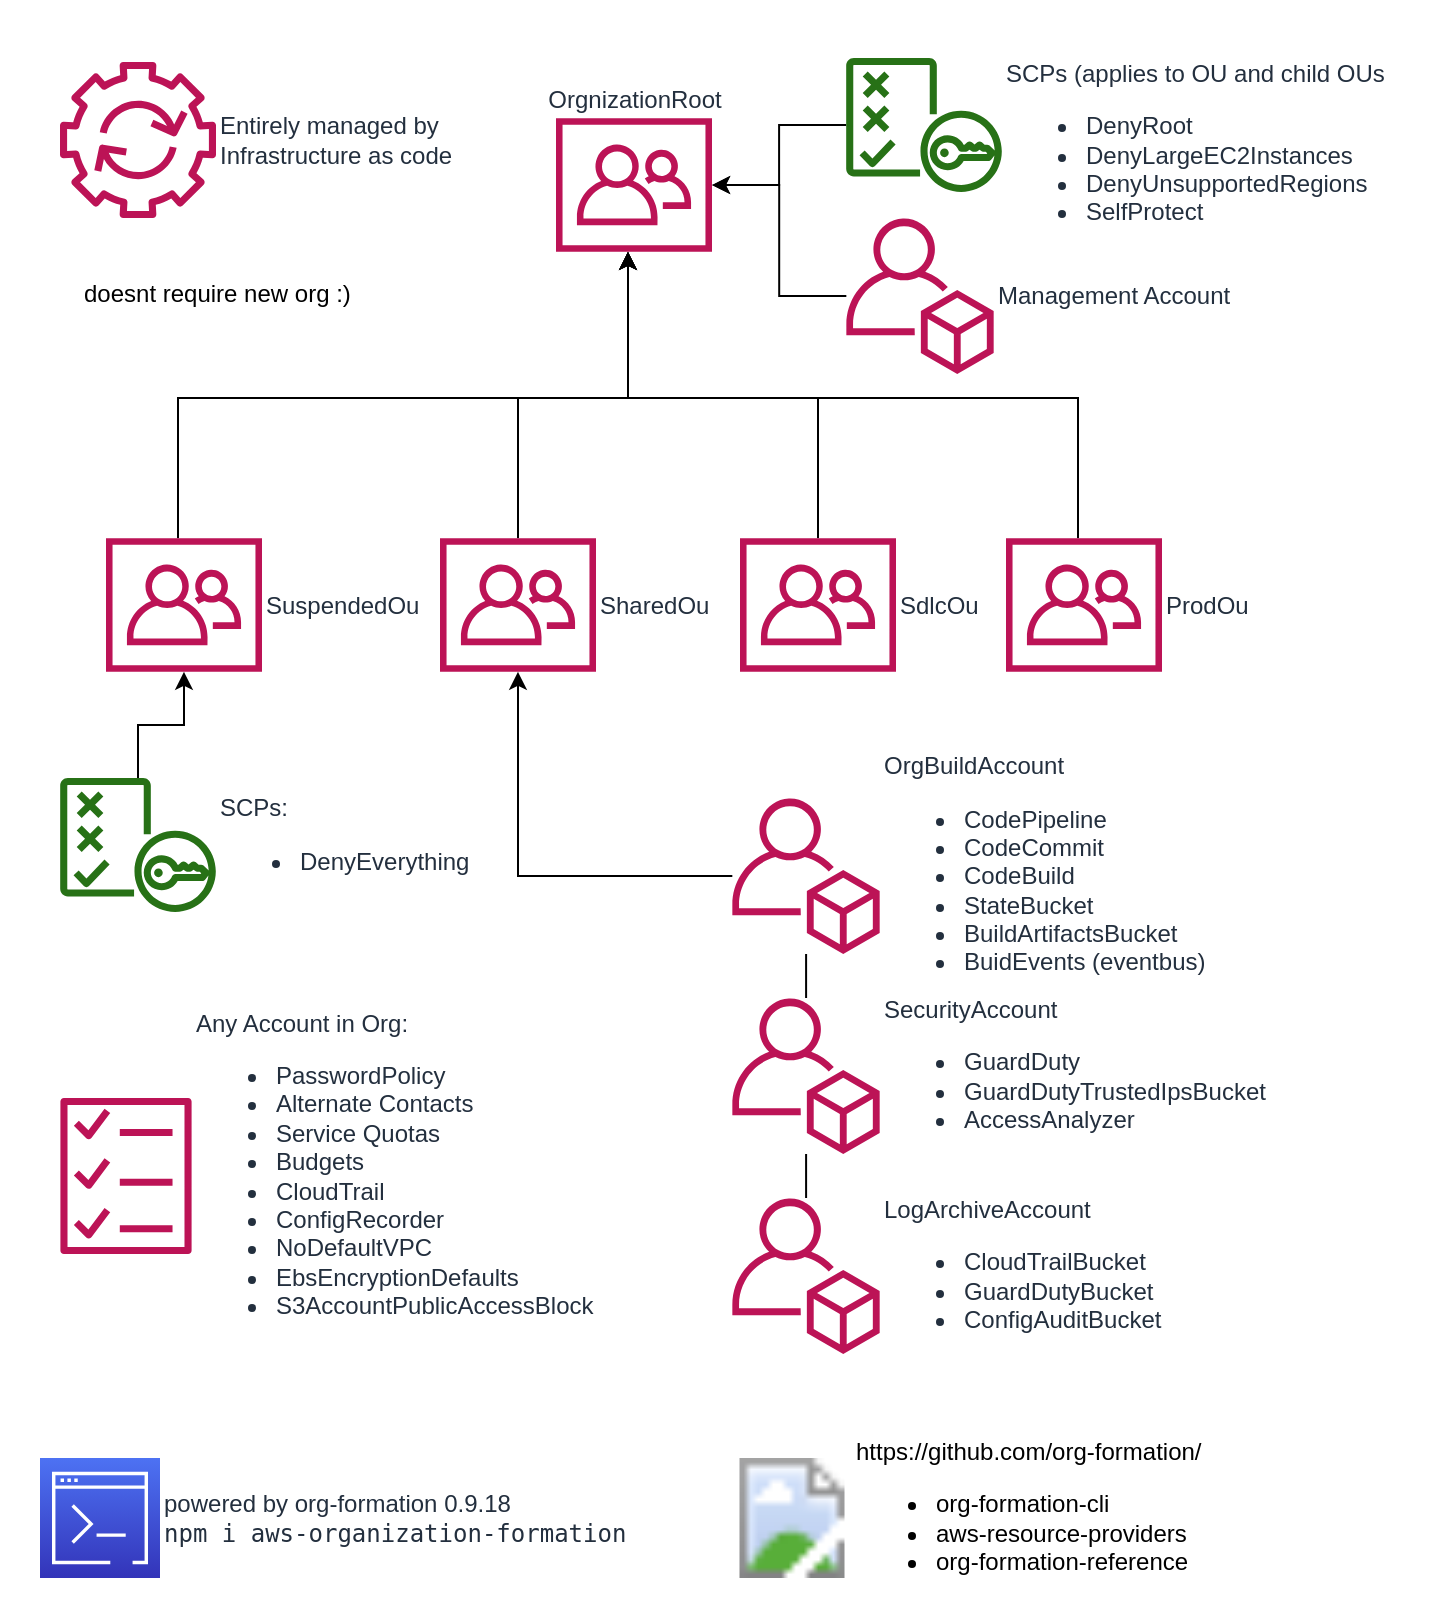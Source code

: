 <mxfile version="12.4.2" type="device" pages="1"><diagram id="go0BJurrN4k5BXgnJoQ6" name="Page-1"><mxGraphModel dx="1106" dy="770" grid="1" gridSize="10" guides="1" tooltips="1" connect="1" arrows="1" fold="1" page="1" pageScale="1" pageWidth="827" pageHeight="1169" math="0" shadow="0"><root><mxCell id="0"/><mxCell id="1" parent="0"/><mxCell id="etCmGPvI7CmzT2WAhlql-39" value="" style="fillColor=none;strokeColor=none;dashed=0;verticalAlign=top;fontStyle=0;fontColor=#232F3D;labelBackgroundColor=#ffffff;" parent="1" vertex="1"><mxGeometry x="60" y="40" width="720" height="800" as="geometry"/></mxCell><mxCell id="etCmGPvI7CmzT2WAhlql-10" style="edgeStyle=orthogonalEdgeStyle;rounded=0;orthogonalLoop=1;jettySize=auto;html=1;" parent="1" source="etCmGPvI7CmzT2WAhlql-1" target="etCmGPvI7CmzT2WAhlql-15" edge="1"><mxGeometry relative="1" as="geometry"><mxPoint x="374" y="168" as="targetPoint"/><Array as="points"><mxPoint x="319" y="230"/><mxPoint x="374" y="230"/></Array></mxGeometry></mxCell><mxCell id="etCmGPvI7CmzT2WAhlql-1" value="&lt;span class=&quot;pl-ent&quot;&gt;SharedOu&lt;/span&gt;" style="outlineConnect=0;fontColor=#232F3E;gradientColor=none;fillColor=#BC1356;strokeColor=none;dashed=0;verticalLabelPosition=middle;verticalAlign=middle;align=left;html=1;fontSize=12;fontStyle=0;aspect=fixed;pointerEvents=1;shape=mxgraph.aws4.organizations_organizational_unit;labelPosition=right;" parent="1" vertex="1"><mxGeometry x="280" y="300" width="78" height="67" as="geometry"/></mxCell><mxCell id="etCmGPvI7CmzT2WAhlql-12" style="edgeStyle=orthogonalEdgeStyle;rounded=0;orthogonalLoop=1;jettySize=auto;html=1;" parent="1" source="etCmGPvI7CmzT2WAhlql-2" target="etCmGPvI7CmzT2WAhlql-15" edge="1"><mxGeometry relative="1" as="geometry"><mxPoint x="374" y="160" as="targetPoint"/><Array as="points"><mxPoint x="469" y="230"/><mxPoint x="374" y="230"/></Array></mxGeometry></mxCell><mxCell id="etCmGPvI7CmzT2WAhlql-2" value="&lt;span class=&quot;pl-ent&quot;&gt;SdlcOu&lt;/span&gt;" style="outlineConnect=0;fontColor=#232F3E;gradientColor=none;fillColor=#BC1356;strokeColor=none;dashed=0;verticalLabelPosition=middle;verticalAlign=middle;align=left;html=1;fontSize=12;fontStyle=0;aspect=fixed;pointerEvents=1;shape=mxgraph.aws4.organizations_organizational_unit;labelPosition=right;" parent="1" vertex="1"><mxGeometry x="430" y="300" width="78" height="67" as="geometry"/></mxCell><mxCell id="etCmGPvI7CmzT2WAhlql-13" style="edgeStyle=orthogonalEdgeStyle;rounded=0;orthogonalLoop=1;jettySize=auto;html=1;" parent="1" source="etCmGPvI7CmzT2WAhlql-3" target="etCmGPvI7CmzT2WAhlql-15" edge="1"><mxGeometry relative="1" as="geometry"><mxPoint x="374" y="168" as="targetPoint"/><Array as="points"><mxPoint x="599" y="230"/><mxPoint x="374" y="230"/></Array></mxGeometry></mxCell><mxCell id="etCmGPvI7CmzT2WAhlql-3" value="&lt;span class=&quot;pl-ent&quot;&gt;ProdOu&lt;/span&gt;" style="outlineConnect=0;fontColor=#232F3E;gradientColor=none;fillColor=#BC1356;strokeColor=none;dashed=0;verticalLabelPosition=middle;verticalAlign=middle;align=left;html=1;fontSize=12;fontStyle=0;aspect=fixed;pointerEvents=1;shape=mxgraph.aws4.organizations_organizational_unit;labelPosition=right;" parent="1" vertex="1"><mxGeometry x="563" y="300" width="78" height="67" as="geometry"/></mxCell><mxCell id="etCmGPvI7CmzT2WAhlql-9" style="edgeStyle=orthogonalEdgeStyle;rounded=0;orthogonalLoop=1;jettySize=auto;html=1;" parent="1" source="etCmGPvI7CmzT2WAhlql-7" target="etCmGPvI7CmzT2WAhlql-15" edge="1"><mxGeometry relative="1" as="geometry"><mxPoint x="374" y="168" as="targetPoint"/><Array as="points"><mxPoint x="149" y="230"/><mxPoint x="374" y="230"/></Array></mxGeometry></mxCell><mxCell id="etCmGPvI7CmzT2WAhlql-7" value="&lt;span class=&quot;pl-ent&quot;&gt;SuspendedOu&lt;br&gt;&lt;/span&gt;" style="outlineConnect=0;fontColor=#232F3E;gradientColor=none;fillColor=#BC1356;strokeColor=none;dashed=0;verticalLabelPosition=middle;verticalAlign=middle;align=left;html=1;fontSize=12;fontStyle=0;aspect=fixed;pointerEvents=1;shape=mxgraph.aws4.organizations_organizational_unit;labelPosition=right;" parent="1" vertex="1"><mxGeometry x="113" y="300" width="78" height="67" as="geometry"/></mxCell><mxCell id="etCmGPvI7CmzT2WAhlql-18" style="edgeStyle=orthogonalEdgeStyle;rounded=0;orthogonalLoop=1;jettySize=auto;html=1;" parent="1" source="etCmGPvI7CmzT2WAhlql-8" target="etCmGPvI7CmzT2WAhlql-15" edge="1"><mxGeometry relative="1" as="geometry"/></mxCell><mxCell id="etCmGPvI7CmzT2WAhlql-8" value="&lt;br&gt;&lt;br&gt;SCPs (applies to OU and child OUs&lt;br&gt;&lt;ul&gt;&lt;li&gt;DenyRoot&lt;/li&gt;&lt;li&gt;DenyLargeEC2Instances&lt;/li&gt;&lt;li&gt;DenyUnsupportedRegions&lt;/li&gt;&lt;li&gt;SelfProtect&lt;/li&gt;&lt;/ul&gt;" style="outlineConnect=0;fontColor=#232F3E;gradientColor=none;fillColor=#277116;strokeColor=none;dashed=0;verticalLabelPosition=middle;verticalAlign=middle;align=left;html=1;fontSize=12;fontStyle=0;aspect=fixed;pointerEvents=1;shape=mxgraph.aws4.policy;labelPosition=right;" parent="1" vertex="1"><mxGeometry x="483" y="60" width="78" height="67" as="geometry"/></mxCell><mxCell id="etCmGPvI7CmzT2WAhlql-24" style="edgeStyle=orthogonalEdgeStyle;rounded=0;orthogonalLoop=1;jettySize=auto;html=1;" parent="1" source="etCmGPvI7CmzT2WAhlql-14" target="etCmGPvI7CmzT2WAhlql-1" edge="1"><mxGeometry relative="1" as="geometry"><Array as="points"><mxPoint x="319" y="469"/></Array></mxGeometry></mxCell><mxCell id="etCmGPvI7CmzT2WAhlql-14" value="&lt;span class=&quot;pl-ent&quot;&gt;OrgBuildAccount&amp;nbsp;&lt;br&gt;&lt;ul&gt;&lt;li&gt;&lt;span class=&quot;pl-ent&quot;&gt;CodePipeline&lt;br&gt;&lt;/span&gt;&lt;/li&gt;&lt;li&gt;&lt;span class=&quot;pl-ent&quot;&gt;CodeCommit&lt;br&gt;&lt;/span&gt;&lt;/li&gt;&lt;li&gt;&lt;span class=&quot;pl-ent&quot;&gt;CodeBuild&lt;br&gt;&lt;/span&gt;&lt;/li&gt;&lt;li&gt;&lt;span class=&quot;pl-ent&quot;&gt;StateBucket&lt;/span&gt;&lt;br&gt;&lt;/li&gt;&lt;li&gt;&lt;span class=&quot;pl-ent&quot;&gt;BuildArtifactsBucket&lt;/span&gt;&lt;br&gt;&lt;/li&gt;&lt;li&gt;&lt;span class=&quot;pl-ent&quot;&gt;BuidEvents (eventbus)&lt;/span&gt;&lt;/li&gt;&lt;/ul&gt;&lt;/span&gt;" style="outlineConnect=0;fontColor=#232F3E;gradientColor=none;fillColor=#BC1356;strokeColor=none;dashed=0;verticalLabelPosition=middle;verticalAlign=middle;align=left;html=1;fontSize=12;fontStyle=0;aspect=fixed;pointerEvents=1;shape=mxgraph.aws4.organizations_account;labelPosition=right;" parent="1" vertex="1"><mxGeometry x="426" y="430" width="74" height="78" as="geometry"/></mxCell><mxCell id="etCmGPvI7CmzT2WAhlql-15" value="&lt;span class=&quot;pl-ent&quot;&gt;OrgnizationRoot&lt;br&gt;&lt;/span&gt;" style="outlineConnect=0;fontColor=#232F3E;gradientColor=none;fillColor=#BC1356;strokeColor=none;dashed=0;verticalLabelPosition=top;verticalAlign=bottom;align=center;html=1;fontSize=12;fontStyle=0;aspect=fixed;pointerEvents=1;shape=mxgraph.aws4.organizations_organizational_unit;labelPosition=center;" parent="1" vertex="1"><mxGeometry x="338" y="90" width="78" height="67" as="geometry"/></mxCell><mxCell id="etCmGPvI7CmzT2WAhlql-17" style="edgeStyle=orthogonalEdgeStyle;rounded=0;orthogonalLoop=1;jettySize=auto;html=1;" parent="1" source="etCmGPvI7CmzT2WAhlql-16" target="etCmGPvI7CmzT2WAhlql-15" edge="1"><mxGeometry relative="1" as="geometry"/></mxCell><mxCell id="etCmGPvI7CmzT2WAhlql-16" value="Management Account" style="outlineConnect=0;fontColor=#232F3E;gradientColor=none;fillColor=#BC1356;strokeColor=none;dashed=0;verticalLabelPosition=middle;verticalAlign=middle;align=left;html=1;fontSize=12;fontStyle=0;aspect=fixed;pointerEvents=1;shape=mxgraph.aws4.organizations_account;labelPosition=right;" parent="1" vertex="1"><mxGeometry x="483" y="140" width="74" height="78" as="geometry"/></mxCell><mxCell id="etCmGPvI7CmzT2WAhlql-26" style="edgeStyle=orthogonalEdgeStyle;rounded=0;orthogonalLoop=1;jettySize=auto;html=1;endArrow=none;endFill=0;" parent="1" source="etCmGPvI7CmzT2WAhlql-22" target="etCmGPvI7CmzT2WAhlql-14" edge="1"><mxGeometry relative="1" as="geometry"/></mxCell><mxCell id="etCmGPvI7CmzT2WAhlql-22" value="SecurityAccount&lt;br&gt;&lt;ul&gt;&lt;li&gt;&lt;span class=&quot;pl-ent&quot;&gt;GuardDuty&lt;/span&gt;&lt;/li&gt;&lt;li&gt;&lt;span class=&quot;pl-ent&quot;&gt;GuardDutyTrustedIpsBucket&lt;br&gt;&lt;/span&gt;&lt;/li&gt;&lt;li&gt;&lt;span class=&quot;pl-ent&quot;&gt;AccessAnalyzer&lt;br&gt;&lt;/span&gt;&lt;/li&gt;&lt;/ul&gt;" style="outlineConnect=0;fontColor=#232F3E;gradientColor=none;fillColor=#BC1356;strokeColor=none;dashed=0;verticalLabelPosition=middle;verticalAlign=middle;align=left;html=1;fontSize=12;fontStyle=0;aspect=fixed;pointerEvents=1;shape=mxgraph.aws4.organizations_account;labelPosition=right;" parent="1" vertex="1"><mxGeometry x="426" y="530" width="74" height="78" as="geometry"/></mxCell><mxCell id="etCmGPvI7CmzT2WAhlql-27" style="edgeStyle=orthogonalEdgeStyle;rounded=0;orthogonalLoop=1;jettySize=auto;html=1;endArrow=none;endFill=0;" parent="1" source="etCmGPvI7CmzT2WAhlql-23" target="etCmGPvI7CmzT2WAhlql-22" edge="1"><mxGeometry relative="1" as="geometry"/></mxCell><mxCell id="etCmGPvI7CmzT2WAhlql-23" value="LogArchiveAccount&lt;br&gt;&lt;ul&gt;&lt;li&gt;&lt;span class=&quot;pl-ent&quot;&gt;CloudTrailBucket&lt;/span&gt;&lt;br&gt;&lt;/li&gt;&lt;li&gt;&lt;span class=&quot;pl-ent&quot;&gt;GuardDutyBucket&lt;br&gt;&lt;/span&gt;&lt;/li&gt;&lt;li&gt;&lt;span class=&quot;pl-ent&quot;&gt;ConfigAuditBucket&lt;br&gt;&lt;/span&gt;&lt;/li&gt;&lt;/ul&gt;" style="outlineConnect=0;fontColor=#232F3E;gradientColor=none;fillColor=#BC1356;strokeColor=none;dashed=0;verticalLabelPosition=middle;verticalAlign=middle;align=left;html=1;fontSize=12;fontStyle=0;aspect=fixed;pointerEvents=1;shape=mxgraph.aws4.organizations_account;labelPosition=right;" parent="1" vertex="1"><mxGeometry x="426" y="630" width="74" height="78" as="geometry"/></mxCell><mxCell id="etCmGPvI7CmzT2WAhlql-29" style="edgeStyle=orthogonalEdgeStyle;rounded=0;orthogonalLoop=1;jettySize=auto;html=1;endArrow=classic;endFill=1;" parent="1" source="etCmGPvI7CmzT2WAhlql-30" target="etCmGPvI7CmzT2WAhlql-7" edge="1"><mxGeometry relative="1" as="geometry"><mxPoint x="152" y="420" as="sourcePoint"/><Array as="points"/></mxGeometry></mxCell><mxCell id="etCmGPvI7CmzT2WAhlql-30" value="SCPs:&lt;br&gt;&lt;ul&gt;&lt;li&gt;DenyEverything&lt;/li&gt;&lt;/ul&gt;" style="outlineConnect=0;fontColor=#232F3E;gradientColor=none;fillColor=#277116;strokeColor=none;dashed=0;verticalLabelPosition=middle;verticalAlign=middle;align=left;html=1;fontSize=12;fontStyle=0;aspect=fixed;pointerEvents=1;shape=mxgraph.aws4.policy;labelPosition=right;" parent="1" vertex="1"><mxGeometry x="90" y="420" width="78" height="67" as="geometry"/></mxCell><mxCell id="etCmGPvI7CmzT2WAhlql-37" value="Any Account in Org:&lt;br&gt;&lt;ul&gt;&lt;li&gt;PasswordPolicy&lt;/li&gt;&lt;li&gt;Alternate Contacts&lt;br&gt;&lt;/li&gt;&lt;li&gt;Service Quotas&lt;/li&gt;&lt;li&gt;Budgets&lt;br&gt;&lt;/li&gt;&lt;li&gt;CloudTrail&lt;/li&gt;&lt;li&gt;ConfigRecorder&lt;/li&gt;&lt;li&gt;NoDefaultVPC&lt;/li&gt;&lt;li&gt;EbsEncryptionDefaults&lt;/li&gt;&lt;li&gt;S3AccountPublicAccessBlock&lt;/li&gt;&lt;/ul&gt;" style="outlineConnect=0;fontColor=#232F3E;gradientColor=none;fillColor=#BC1356;strokeColor=none;dashed=0;verticalLabelPosition=middle;verticalAlign=middle;align=left;html=1;fontSize=12;fontStyle=0;aspect=fixed;pointerEvents=1;shape=mxgraph.aws4.checklist;labelBackgroundColor=none;labelPosition=right;" parent="1" vertex="1"><mxGeometry x="90" y="580" width="66" height="78" as="geometry"/></mxCell><mxCell id="etCmGPvI7CmzT2WAhlql-38" value="Entirely managed by &lt;br&gt;Infrastructure as code" style="outlineConnect=0;fontColor=#232F3E;gradientColor=none;fillColor=#BC1356;strokeColor=none;dashed=0;verticalLabelPosition=middle;verticalAlign=middle;align=left;html=1;fontSize=12;fontStyle=0;aspect=fixed;pointerEvents=1;shape=mxgraph.aws4.automation;labelBackgroundColor=none;labelPosition=right;" parent="1" vertex="1"><mxGeometry x="90" y="62" width="78" height="78" as="geometry"/></mxCell><mxCell id="etCmGPvI7CmzT2WAhlql-42" value="powered by org-formation 0.9.18&lt;br&gt;&lt;code class=&quot;flex-auto truncate db&quot; title=&quot;Copy Command to Clipboard&quot;&gt;npm i aws-organization-formation&lt;/code&gt;" style="outlineConnect=0;fontColor=#232F3E;gradientColor=#4D72F3;gradientDirection=north;fillColor=#3334B9;strokeColor=#ffffff;dashed=0;verticalLabelPosition=middle;verticalAlign=middle;align=left;html=1;fontSize=12;fontStyle=0;aspect=fixed;shape=mxgraph.aws4.resourceIcon;resIcon=mxgraph.aws4.command_line_interface;labelBackgroundColor=none;labelPosition=right;" parent="1" vertex="1"><mxGeometry x="80" y="760" width="60" height="60" as="geometry"/></mxCell><mxCell id="etCmGPvI7CmzT2WAhlql-43" value="https://github.com/org-formation/&lt;br&gt;&lt;ul&gt;&lt;li&gt;org-formation-cli&lt;/li&gt;&lt;li&gt;aws-resource-providers&lt;/li&gt;&lt;li&gt;org-formation-reference&lt;/li&gt;&lt;/ul&gt;" style="shape=image;html=1;verticalLabelPosition=middle;labelBackgroundColor=none;verticalAlign=middle;imageAspect=1;aspect=fixed;image=https://pbs.twimg.com/profile_images/1414990564408262661/r6YemvF9_400x400.jpg;labelPosition=right;align=left;" parent="1" vertex="1"><mxGeometry x="426" y="760" width="60" height="60" as="geometry"/></mxCell><mxCell id="Due61HRd0XnZQhildBP9-3" value="doesnt require new org :)" style="text;html=1;" parent="1" vertex="1"><mxGeometry x="100" y="164" width="160" height="30" as="geometry"/></mxCell></root></mxGraphModel></diagram></mxfile>